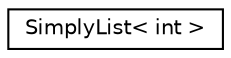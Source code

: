 digraph "Graphical Class Hierarchy"
{
 // LATEX_PDF_SIZE
  edge [fontname="Helvetica",fontsize="10",labelfontname="Helvetica",labelfontsize="10"];
  node [fontname="Helvetica",fontsize="10",shape=record];
  rankdir="LR";
  Node0 [label="SimplyList\< int \>",height=0.2,width=0.4,color="black", fillcolor="white", style="filled",URL="$class_simply_list.html",tooltip=" "];
}

